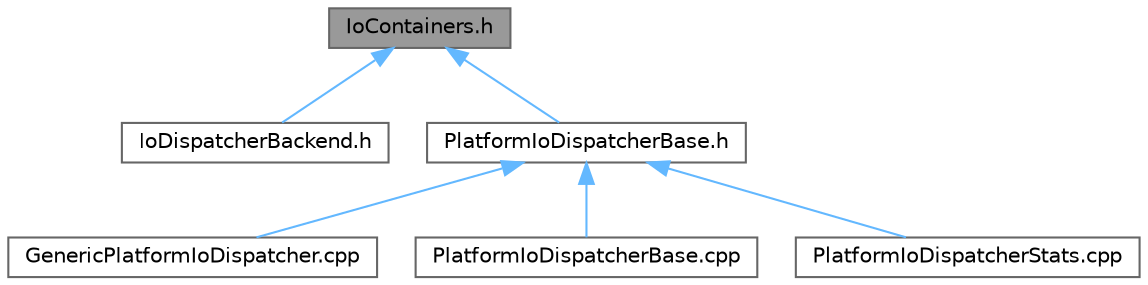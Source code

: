 digraph "IoContainers.h"
{
 // INTERACTIVE_SVG=YES
 // LATEX_PDF_SIZE
  bgcolor="transparent";
  edge [fontname=Helvetica,fontsize=10,labelfontname=Helvetica,labelfontsize=10];
  node [fontname=Helvetica,fontsize=10,shape=box,height=0.2,width=0.4];
  Node1 [id="Node000001",label="IoContainers.h",height=0.2,width=0.4,color="gray40", fillcolor="grey60", style="filled", fontcolor="black",tooltip=" "];
  Node1 -> Node2 [id="edge1_Node000001_Node000002",dir="back",color="steelblue1",style="solid",tooltip=" "];
  Node2 [id="Node000002",label="IoDispatcherBackend.h",height=0.2,width=0.4,color="grey40", fillcolor="white", style="filled",URL="$d3/df3/IoDispatcherBackend_8h.html",tooltip=" "];
  Node1 -> Node3 [id="edge2_Node000001_Node000003",dir="back",color="steelblue1",style="solid",tooltip=" "];
  Node3 [id="Node000003",label="PlatformIoDispatcherBase.h",height=0.2,width=0.4,color="grey40", fillcolor="white", style="filled",URL="$d7/d2e/PlatformIoDispatcherBase_8h.html",tooltip=" "];
  Node3 -> Node4 [id="edge3_Node000003_Node000004",dir="back",color="steelblue1",style="solid",tooltip=" "];
  Node4 [id="Node000004",label="GenericPlatformIoDispatcher.cpp",height=0.2,width=0.4,color="grey40", fillcolor="white", style="filled",URL="$d3/d36/GenericPlatformIoDispatcher_8cpp.html",tooltip=" "];
  Node3 -> Node5 [id="edge4_Node000003_Node000005",dir="back",color="steelblue1",style="solid",tooltip=" "];
  Node5 [id="Node000005",label="PlatformIoDispatcherBase.cpp",height=0.2,width=0.4,color="grey40", fillcolor="white", style="filled",URL="$d6/dce/PlatformIoDispatcherBase_8cpp.html",tooltip=" "];
  Node3 -> Node6 [id="edge5_Node000003_Node000006",dir="back",color="steelblue1",style="solid",tooltip=" "];
  Node6 [id="Node000006",label="PlatformIoDispatcherStats.cpp",height=0.2,width=0.4,color="grey40", fillcolor="white", style="filled",URL="$df/d0f/PlatformIoDispatcherStats_8cpp.html",tooltip=" "];
}
